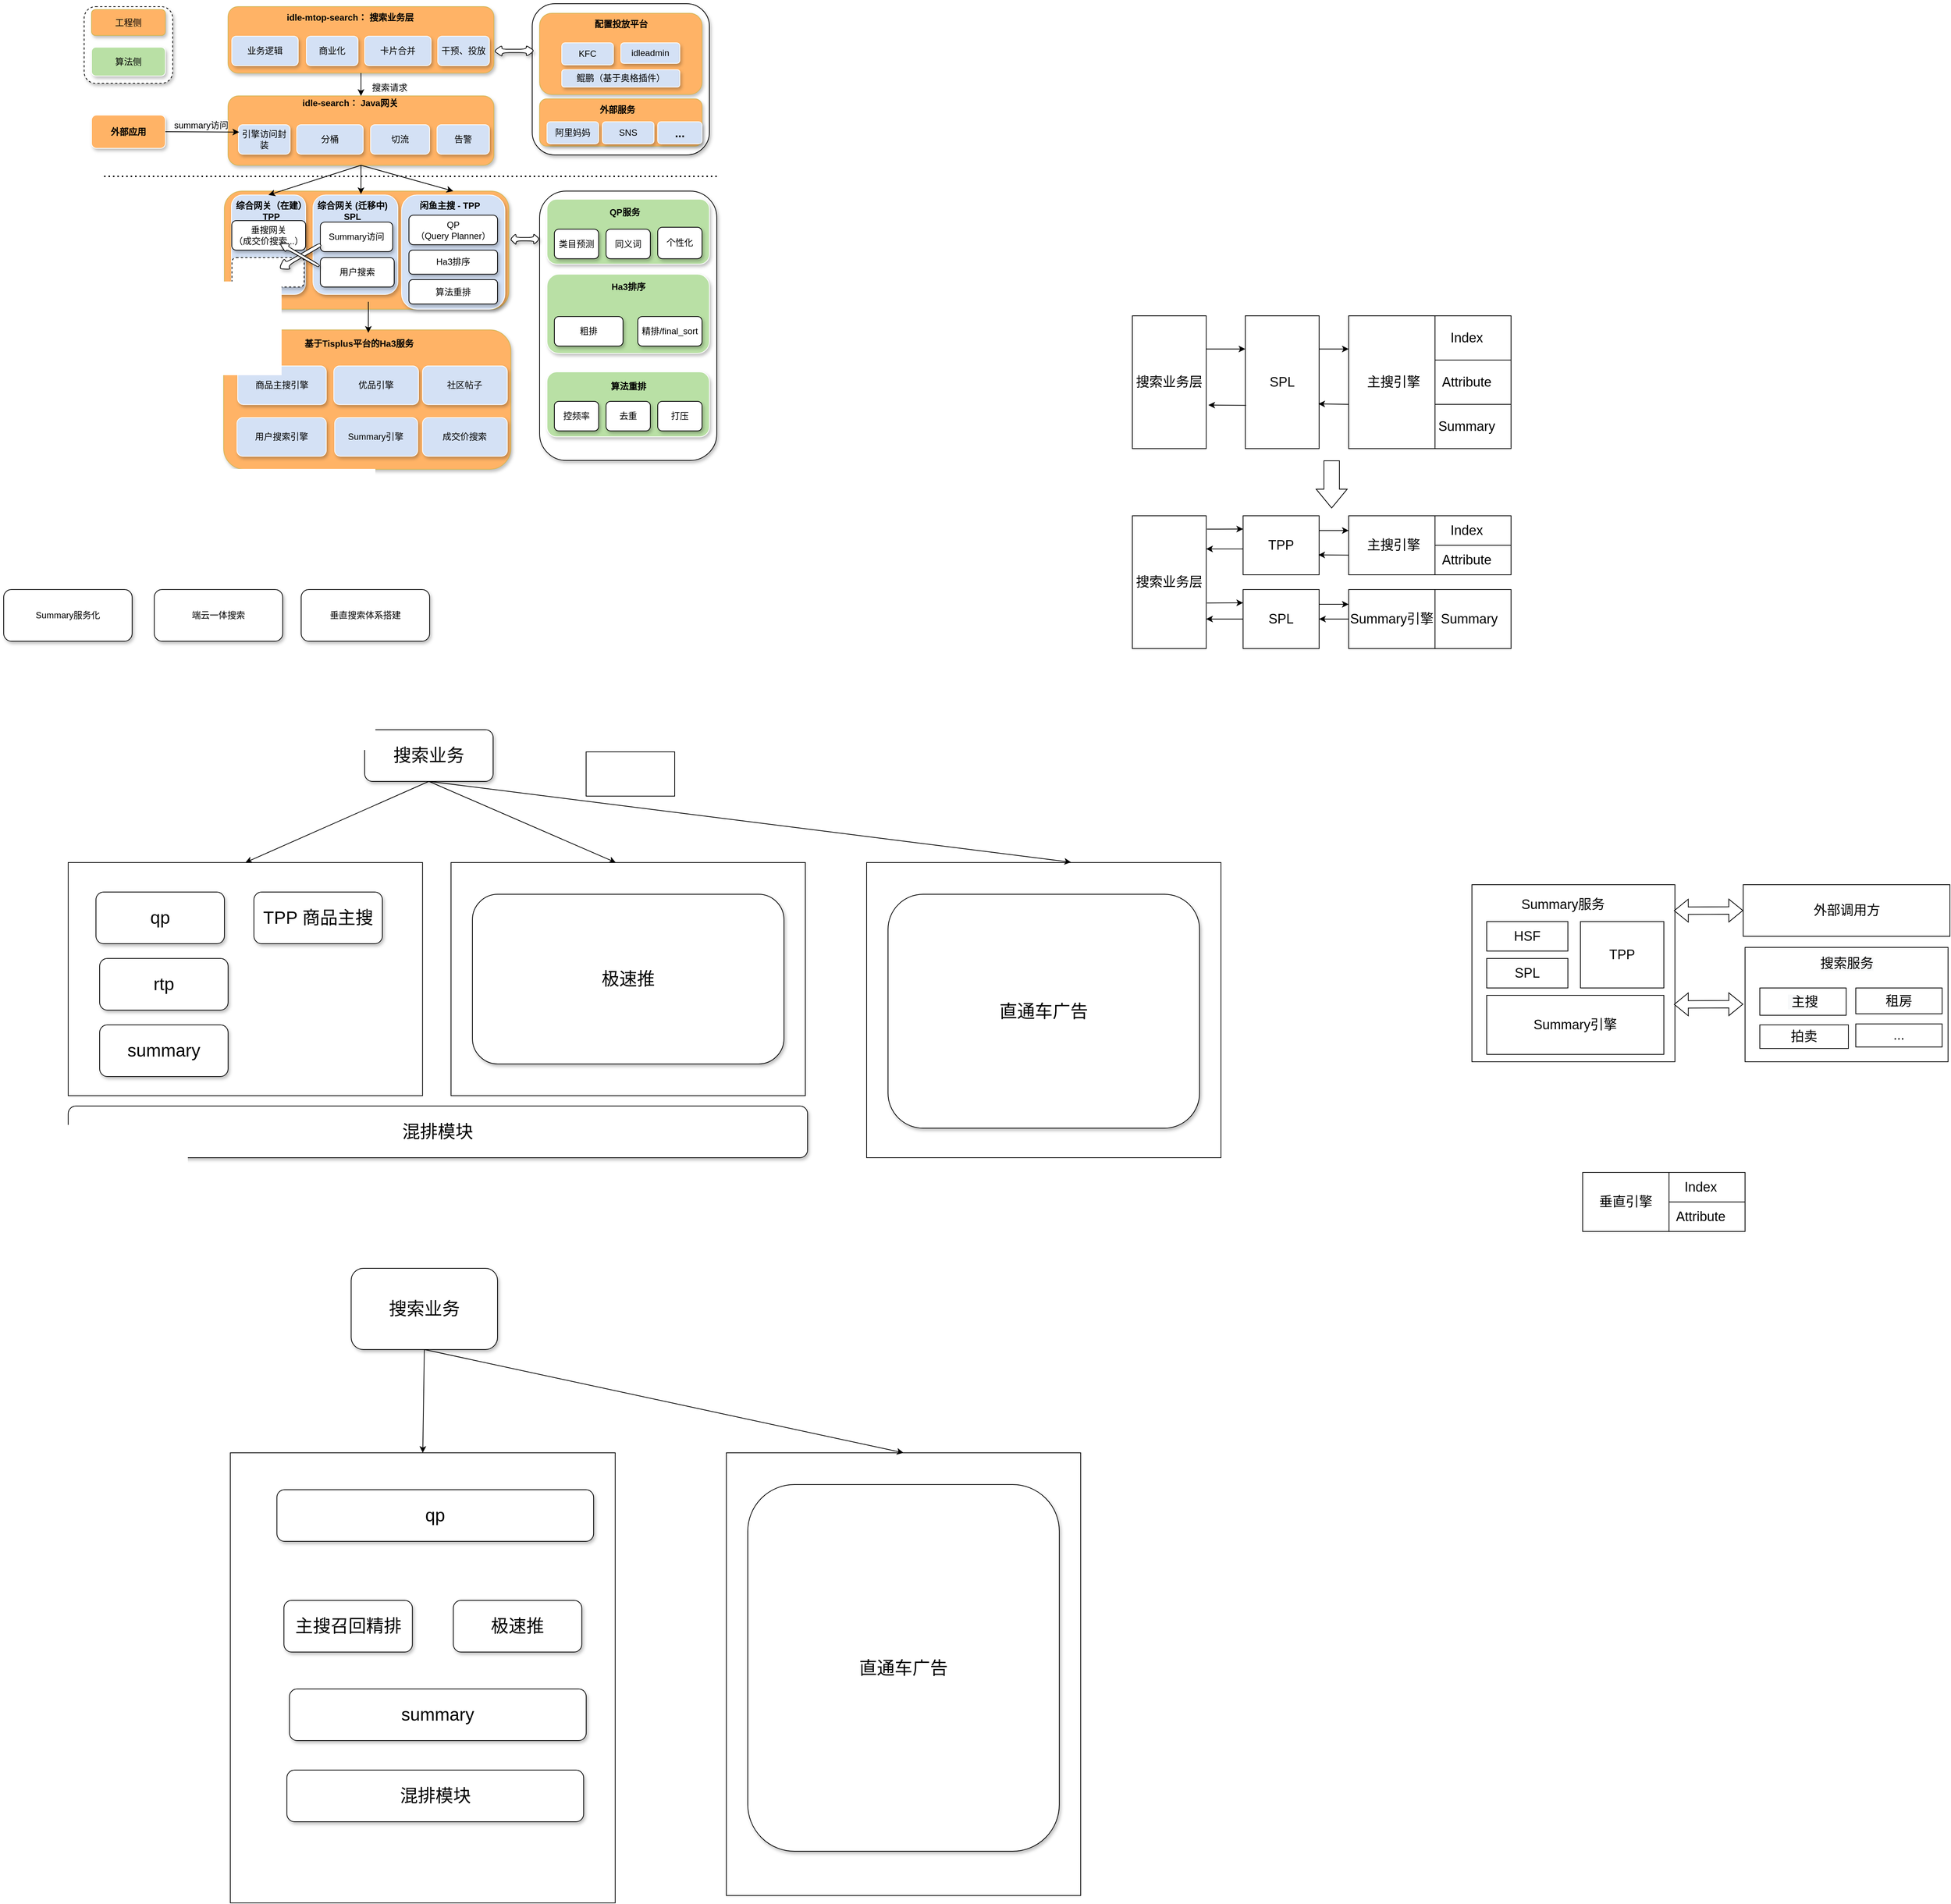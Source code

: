 <mxfile version="15.5.5" type="github">
  <diagram id="nrhkv89WRPYNyi5R9gv3" name="Page-1">
    <mxGraphModel dx="2573" dy="996" grid="1" gridSize="10" guides="1" tooltips="1" connect="1" arrows="1" fold="1" page="1" pageScale="1" pageWidth="827" pageHeight="1169" math="0" shadow="0">
      <root>
        <mxCell id="0" />
        <mxCell id="1" parent="0" />
        <mxCell id="Nq8M5jpp8uqmLhBTmS_X-75" value="" style="rounded=0;whiteSpace=wrap;html=1;fontSize=18;" vertex="1" parent="1">
          <mxGeometry x="2150" y="1845" width="275" height="155" as="geometry" />
        </mxCell>
        <mxCell id="Nq8M5jpp8uqmLhBTmS_X-68" value="" style="rounded=0;whiteSpace=wrap;html=1;fontSize=18;" vertex="1" parent="1">
          <mxGeometry x="1780" y="1760" width="275" height="240" as="geometry" />
        </mxCell>
        <mxCell id="2_ZotJ4DdZBRaaGF1hpQ-7" value="" style="rounded=0;whiteSpace=wrap;html=1;fontSize=24;" parent="1" vertex="1">
          <mxGeometry x="-121.58" y="1730" width="480" height="316" as="geometry" />
        </mxCell>
        <mxCell id="0Eh8W8xkV04Ss9iOJh_o-1" value="" style="endArrow=none;dashed=1;html=1;strokeColor=#000000;strokeWidth=2;dashPattern=1 2;" parent="1" edge="1">
          <mxGeometry width="50" height="50" relative="1" as="geometry">
            <mxPoint x="-73" y="800" as="sourcePoint" />
            <mxPoint x="757" y="800" as="targetPoint" />
          </mxGeometry>
        </mxCell>
        <mxCell id="0Eh8W8xkV04Ss9iOJh_o-2" value="" style="rounded=1;whiteSpace=wrap;html=1;shadow=1;" parent="1" vertex="1">
          <mxGeometry x="507" y="566" width="240" height="205" as="geometry" />
        </mxCell>
        <mxCell id="0Eh8W8xkV04Ss9iOJh_o-3" value="" style="rounded=1;whiteSpace=wrap;html=1;shadow=1;dashed=1;" parent="1" vertex="1">
          <mxGeometry x="-100" y="570" width="120" height="104" as="geometry" />
        </mxCell>
        <mxCell id="0Eh8W8xkV04Ss9iOJh_o-4" value="" style="rounded=1;whiteSpace=wrap;html=1;shadow=1;" parent="1" vertex="1">
          <mxGeometry x="517" y="820" width="240" height="365" as="geometry" />
        </mxCell>
        <mxCell id="0Eh8W8xkV04Ss9iOJh_o-5" value="" style="rounded=1;whiteSpace=wrap;html=1;fillColor=#FFB366;strokeColor=#d6b656;shadow=1;" parent="1" vertex="1">
          <mxGeometry x="90" y="820" width="385.25" height="160" as="geometry" />
        </mxCell>
        <mxCell id="0Eh8W8xkV04Ss9iOJh_o-6" value="" style="rounded=1;whiteSpace=wrap;html=1;fillColor=#FFB366;strokeColor=#d6b656;shadow=1;" parent="1" vertex="1">
          <mxGeometry x="95" y="570" width="360" height="90" as="geometry" />
        </mxCell>
        <mxCell id="0Eh8W8xkV04Ss9iOJh_o-7" value="&lt;b&gt;idle-mtop-search： 搜索业务层&lt;/b&gt;" style="text;html=1;resizable=0;autosize=1;align=center;verticalAlign=middle;points=[];fillColor=none;strokeColor=none;rounded=0;shadow=1;" parent="1" vertex="1">
          <mxGeometry x="165" y="575" width="190" height="20" as="geometry" />
        </mxCell>
        <mxCell id="0Eh8W8xkV04Ss9iOJh_o-8" value="" style="rounded=1;whiteSpace=wrap;html=1;fillColor=#FFB366;strokeColor=#d6b656;shadow=1;" parent="1" vertex="1">
          <mxGeometry x="95" y="691" width="360" height="94" as="geometry" />
        </mxCell>
        <mxCell id="0Eh8W8xkV04Ss9iOJh_o-9" value="&lt;b&gt;idle-search： Java网关&lt;/b&gt;" style="text;html=1;resizable=0;autosize=1;align=center;verticalAlign=middle;points=[];fillColor=none;strokeColor=none;rounded=0;shadow=1;" parent="1" vertex="1">
          <mxGeometry x="190" y="691" width="140" height="20" as="geometry" />
        </mxCell>
        <mxCell id="0Eh8W8xkV04Ss9iOJh_o-10" value="算法侧" style="rounded=1;whiteSpace=wrap;html=1;fillColor=#B9E0A5;strokeColor=#FFFFFF;shadow=1;" parent="1" vertex="1">
          <mxGeometry x="-90" y="625" width="100" height="39" as="geometry" />
        </mxCell>
        <mxCell id="0Eh8W8xkV04Ss9iOJh_o-11" value="工程侧" style="rounded=1;whiteSpace=wrap;html=1;fillColor=#FFB366;strokeColor=#d6b656;shadow=1;" parent="1" vertex="1">
          <mxGeometry x="-90" y="574" width="100" height="35" as="geometry" />
        </mxCell>
        <mxCell id="0Eh8W8xkV04Ss9iOJh_o-12" value="卡片合并" style="rounded=1;whiteSpace=wrap;html=1;fillColor=#D4E1F5;strokeColor=#FFFFFF;shadow=1;" parent="1" vertex="1">
          <mxGeometry x="280" y="610" width="90" height="40" as="geometry" />
        </mxCell>
        <mxCell id="0Eh8W8xkV04Ss9iOJh_o-13" value="业务逻辑" style="rounded=1;whiteSpace=wrap;html=1;fillColor=#D4E1F5;strokeColor=#FFFFFF;shadow=1;" parent="1" vertex="1">
          <mxGeometry x="100" y="610" width="90" height="40" as="geometry" />
        </mxCell>
        <mxCell id="0Eh8W8xkV04Ss9iOJh_o-14" value="干预、投放" style="rounded=1;whiteSpace=wrap;html=1;fillColor=#D4E1F5;strokeColor=#FFFFFF;shadow=1;" parent="1" vertex="1">
          <mxGeometry x="379" y="610" width="70" height="40" as="geometry" />
        </mxCell>
        <mxCell id="0Eh8W8xkV04Ss9iOJh_o-15" value="商业化" style="rounded=1;whiteSpace=wrap;html=1;fillColor=#D4E1F5;strokeColor=#FFFFFF;shadow=1;" parent="1" vertex="1">
          <mxGeometry x="201" y="610" width="70" height="40" as="geometry" />
        </mxCell>
        <mxCell id="0Eh8W8xkV04Ss9iOJh_o-16" value="" style="rounded=1;whiteSpace=wrap;html=1;fillColor=#FFB366;strokeColor=#d6b656;shadow=1;" parent="1" vertex="1">
          <mxGeometry x="517" y="579" width="220" height="110" as="geometry" />
        </mxCell>
        <mxCell id="0Eh8W8xkV04Ss9iOJh_o-17" value="鲲鹏（基于奥格插件）" style="rounded=1;whiteSpace=wrap;html=1;fillColor=#D4E1F5;strokeColor=#FFFFFF;shadow=1;" parent="1" vertex="1">
          <mxGeometry x="547" y="655.5" width="160" height="23.5" as="geometry" />
        </mxCell>
        <mxCell id="0Eh8W8xkV04Ss9iOJh_o-18" value="&lt;b&gt;配置投放平台&lt;/b&gt;" style="text;html=1;resizable=0;autosize=1;align=center;verticalAlign=middle;points=[];fillColor=none;strokeColor=none;rounded=0;shadow=1;" parent="1" vertex="1">
          <mxGeometry x="582" y="584" width="90" height="20" as="geometry" />
        </mxCell>
        <mxCell id="0Eh8W8xkV04Ss9iOJh_o-19" value="idleadmin" style="rounded=1;whiteSpace=wrap;html=1;fillColor=#D4E1F5;strokeColor=#FFFFFF;shadow=1;" parent="1" vertex="1">
          <mxGeometry x="627" y="619" width="80" height="28" as="geometry" />
        </mxCell>
        <mxCell id="0Eh8W8xkV04Ss9iOJh_o-20" value="引擎访问封装" style="rounded=1;whiteSpace=wrap;html=1;fillColor=#D4E1F5;strokeColor=#FFFFFF;shadow=1;" parent="1" vertex="1">
          <mxGeometry x="109" y="730" width="70" height="40" as="geometry" />
        </mxCell>
        <mxCell id="0Eh8W8xkV04Ss9iOJh_o-21" value="分桶" style="rounded=1;whiteSpace=wrap;html=1;fillColor=#D4E1F5;strokeColor=#FFFFFF;shadow=1;" parent="1" vertex="1">
          <mxGeometry x="188" y="730" width="90" height="40" as="geometry" />
        </mxCell>
        <mxCell id="0Eh8W8xkV04Ss9iOJh_o-22" value="切流" style="rounded=1;whiteSpace=wrap;html=1;fillColor=#D4E1F5;strokeColor=#FFFFFF;shadow=1;" parent="1" vertex="1">
          <mxGeometry x="288" y="730" width="80" height="40" as="geometry" />
        </mxCell>
        <mxCell id="0Eh8W8xkV04Ss9iOJh_o-23" value="告警" style="rounded=1;whiteSpace=wrap;html=1;fillColor=#D4E1F5;strokeColor=#FFFFFF;shadow=1;" parent="1" vertex="1">
          <mxGeometry x="378" y="730" width="71" height="40" as="geometry" />
        </mxCell>
        <mxCell id="0Eh8W8xkV04Ss9iOJh_o-24" value="&lt;b&gt;外部应用&lt;/b&gt;" style="rounded=1;whiteSpace=wrap;html=1;fillColor=#FFB366;strokeColor=#FFFFFF;shadow=1;" parent="1" vertex="1">
          <mxGeometry x="-90" y="717" width="100" height="45" as="geometry" />
        </mxCell>
        <mxCell id="0Eh8W8xkV04Ss9iOJh_o-25" value="" style="endArrow=classic;html=1;exitX=1;exitY=0.5;exitDx=0;exitDy=0;" parent="1" source="0Eh8W8xkV04Ss9iOJh_o-24" edge="1">
          <mxGeometry width="50" height="50" relative="1" as="geometry">
            <mxPoint x="380" y="581" as="sourcePoint" />
            <mxPoint x="110" y="740" as="targetPoint" />
          </mxGeometry>
        </mxCell>
        <mxCell id="0Eh8W8xkV04Ss9iOJh_o-26" value="&lt;span style=&quot;color: rgb(0 , 0 , 0) ; font-family: &amp;#34;helvetica&amp;#34; ; font-size: 12px ; font-style: normal ; font-weight: 400 ; letter-spacing: normal ; text-align: center ; text-indent: 0px ; text-transform: none ; word-spacing: 0px ; background-color: rgb(248 , 249 , 250) ; display: inline ; float: none&quot;&gt;summary访问&lt;/span&gt;" style="text;whiteSpace=wrap;html=1;" parent="1" vertex="1">
          <mxGeometry x="20" y="717" width="90" height="30" as="geometry" />
        </mxCell>
        <mxCell id="0Eh8W8xkV04Ss9iOJh_o-27" value="" style="endArrow=classic;html=1;exitX=0.5;exitY=1;exitDx=0;exitDy=0;entryX=0.5;entryY=0;entryDx=0;entryDy=0;" parent="1" source="0Eh8W8xkV04Ss9iOJh_o-6" target="0Eh8W8xkV04Ss9iOJh_o-8" edge="1">
          <mxGeometry width="50" height="50" relative="1" as="geometry">
            <mxPoint x="380" y="700" as="sourcePoint" />
            <mxPoint x="430" y="650" as="targetPoint" />
          </mxGeometry>
        </mxCell>
        <mxCell id="0Eh8W8xkV04Ss9iOJh_o-28" value="&lt;span style=&quot;color: rgb(0 , 0 , 0) ; font-family: &amp;#34;helvetica&amp;#34; ; font-size: 12px ; font-style: normal ; font-weight: 400 ; letter-spacing: normal ; text-align: center ; text-indent: 0px ; text-transform: none ; word-spacing: 0px ; background-color: rgb(248 , 249 , 250) ; display: inline ; float: none&quot;&gt;搜索请求&lt;/span&gt;" style="text;whiteSpace=wrap;html=1;" parent="1" vertex="1">
          <mxGeometry x="288" y="666" width="90" height="30" as="geometry" />
        </mxCell>
        <mxCell id="0Eh8W8xkV04Ss9iOJh_o-29" value="" style="rounded=1;whiteSpace=wrap;html=1;fillColor=#D4E1F5;strokeColor=#FFFFFF;shadow=1;" parent="1" vertex="1">
          <mxGeometry x="330" y="825.25" width="140" height="154.75" as="geometry" />
        </mxCell>
        <mxCell id="0Eh8W8xkV04Ss9iOJh_o-30" value="&lt;b&gt;闲鱼主搜 - TPP&lt;/b&gt;" style="text;html=1;resizable=0;autosize=1;align=center;verticalAlign=middle;points=[];fillColor=none;strokeColor=none;rounded=0;shadow=1;" parent="1" vertex="1">
          <mxGeometry x="345" y="830" width="100" height="20" as="geometry" />
        </mxCell>
        <mxCell id="0Eh8W8xkV04Ss9iOJh_o-31" value="" style="rounded=1;whiteSpace=wrap;html=1;fillColor=#D4E1F5;strokeColor=#FFFFFF;shadow=1;" parent="1" vertex="1">
          <mxGeometry x="210" y="825.25" width="115" height="134.75" as="geometry" />
        </mxCell>
        <mxCell id="0Eh8W8xkV04Ss9iOJh_o-32" value="&lt;b&gt;综合网关 (迁移中)&lt;br&gt;SPL&lt;br&gt;&lt;/b&gt;" style="text;html=1;resizable=0;autosize=1;align=center;verticalAlign=middle;points=[];fillColor=none;strokeColor=none;rounded=0;shadow=1;" parent="1" vertex="1">
          <mxGeometry x="208" y="832" width="110" height="30" as="geometry" />
        </mxCell>
        <mxCell id="0Eh8W8xkV04Ss9iOJh_o-33" value="" style="rounded=1;whiteSpace=wrap;html=1;fillColor=#D4E1F5;shadow=1;strokeColor=#FFFFFF;" parent="1" vertex="1">
          <mxGeometry x="99.5" y="825.25" width="100.5" height="134.75" as="geometry" />
        </mxCell>
        <mxCell id="0Eh8W8xkV04Ss9iOJh_o-34" value="QP&lt;br&gt;（Query Planner）" style="rounded=1;whiteSpace=wrap;html=1;fillColor=#FFFFFF;strokeColor=#000000;shadow=1;" parent="1" vertex="1">
          <mxGeometry x="340" y="852.63" width="120" height="40" as="geometry" />
        </mxCell>
        <mxCell id="0Eh8W8xkV04Ss9iOJh_o-35" value="算法重排" style="rounded=1;whiteSpace=wrap;html=1;fillColor=#FFFFFF;strokeColor=#000000;shadow=1;" parent="1" vertex="1">
          <mxGeometry x="340" y="940" width="120" height="33" as="geometry" />
        </mxCell>
        <mxCell id="0Eh8W8xkV04Ss9iOJh_o-36" value="&lt;b&gt;综合网关（在建）&lt;br&gt;TPP&lt;/b&gt;" style="text;html=1;resizable=0;autosize=1;align=center;verticalAlign=middle;points=[];fillColor=none;strokeColor=none;rounded=0;shadow=1;" parent="1" vertex="1">
          <mxGeometry x="98" y="832" width="110" height="30" as="geometry" />
        </mxCell>
        <mxCell id="0Eh8W8xkV04Ss9iOJh_o-37" value="垂搜网关&lt;br&gt;（成交价搜索...）" style="rounded=1;whiteSpace=wrap;html=1;fillColor=#FFFFFF;strokeColor=#000000;shadow=1;" parent="1" vertex="1">
          <mxGeometry x="100" y="860" width="100" height="40" as="geometry" />
        </mxCell>
        <mxCell id="0Eh8W8xkV04Ss9iOJh_o-38" value="" style="rounded=1;whiteSpace=wrap;html=1;fillColor=#FFFFFF;strokeColor=#000000;shadow=1;dashed=1;" parent="1" vertex="1">
          <mxGeometry x="100.25" y="910" width="97.75" height="40" as="geometry" />
        </mxCell>
        <mxCell id="0Eh8W8xkV04Ss9iOJh_o-39" value="Summary访问" style="rounded=1;whiteSpace=wrap;html=1;fillColor=#FFFFFF;strokeColor=#000000;shadow=1;" parent="1" vertex="1">
          <mxGeometry x="220" y="862" width="98" height="40" as="geometry" />
        </mxCell>
        <mxCell id="0Eh8W8xkV04Ss9iOJh_o-40" value="用户搜索" style="rounded=1;whiteSpace=wrap;html=1;fillColor=#FFFFFF;strokeColor=#000000;shadow=1;" parent="1" vertex="1">
          <mxGeometry x="220" y="910" width="100" height="40" as="geometry" />
        </mxCell>
        <mxCell id="0Eh8W8xkV04Ss9iOJh_o-41" value="" style="endArrow=classic;html=1;exitX=0.5;exitY=1;exitDx=0;exitDy=0;entryX=0.5;entryY=0;entryDx=0;entryDy=0;" parent="1" source="0Eh8W8xkV04Ss9iOJh_o-8" target="0Eh8W8xkV04Ss9iOJh_o-33" edge="1">
          <mxGeometry width="50" height="50" relative="1" as="geometry">
            <mxPoint x="285" y="794" as="sourcePoint" />
            <mxPoint x="295" y="710" as="targetPoint" />
          </mxGeometry>
        </mxCell>
        <mxCell id="0Eh8W8xkV04Ss9iOJh_o-42" value="" style="endArrow=classic;html=1;exitX=0.5;exitY=1;exitDx=0;exitDy=0;" parent="1" source="0Eh8W8xkV04Ss9iOJh_o-8" edge="1">
          <mxGeometry width="50" height="50" relative="1" as="geometry">
            <mxPoint x="280" y="790" as="sourcePoint" />
            <mxPoint x="275" y="824" as="targetPoint" />
          </mxGeometry>
        </mxCell>
        <mxCell id="0Eh8W8xkV04Ss9iOJh_o-43" value="" style="endArrow=classic;html=1;exitX=0.5;exitY=1;exitDx=0;exitDy=0;" parent="1" source="0Eh8W8xkV04Ss9iOJh_o-8" edge="1">
          <mxGeometry width="50" height="50" relative="1" as="geometry">
            <mxPoint x="280" y="794" as="sourcePoint" />
            <mxPoint x="400" y="820" as="targetPoint" />
          </mxGeometry>
        </mxCell>
        <mxCell id="0Eh8W8xkV04Ss9iOJh_o-44" value="" style="shape=singleArrow;direction=west;whiteSpace=wrap;html=1;rounded=1;shadow=1;strokeColor=#000000;fillColor=#FFFFFF;gradientColor=none;rotation=-30;arrowWidth=0.298;arrowSize=0.2;" parent="1" vertex="1">
          <mxGeometry x="159.54" y="900.3" width="65" height="17.13" as="geometry" />
        </mxCell>
        <mxCell id="0Eh8W8xkV04Ss9iOJh_o-45" value="" style="shape=singleArrow;direction=west;whiteSpace=wrap;html=1;rounded=1;shadow=1;strokeColor=#000000;fillColor=#FFFFFF;gradientColor=none;rotation=30;arrowWidth=0.298;arrowSize=0.2;" parent="1" vertex="1">
          <mxGeometry x="160.77" y="899.91" width="61.46" height="12.63" as="geometry" />
        </mxCell>
        <mxCell id="0Eh8W8xkV04Ss9iOJh_o-46" value="" style="rounded=1;whiteSpace=wrap;html=1;fillColor=#FFB366;strokeColor=#d6b656;shadow=1;" parent="1" vertex="1">
          <mxGeometry x="89" y="1008.18" width="389" height="188.82" as="geometry" />
        </mxCell>
        <mxCell id="0Eh8W8xkV04Ss9iOJh_o-47" value="商品主搜引擎" style="rounded=1;whiteSpace=wrap;html=1;fillColor=#D4E1F5;shadow=1;strokeColor=#FFFFFF;" parent="1" vertex="1">
          <mxGeometry x="108" y="1057" width="120" height="52.37" as="geometry" />
        </mxCell>
        <mxCell id="0Eh8W8xkV04Ss9iOJh_o-48" value="" style="shape=doubleArrow;whiteSpace=wrap;html=1;rounded=1;shadow=1;strokeColor=#000000;fillColor=#FFFFFF;gradientColor=none;" parent="1" vertex="1">
          <mxGeometry x="455" y="622.5" width="55" height="15" as="geometry" />
        </mxCell>
        <mxCell id="0Eh8W8xkV04Ss9iOJh_o-49" value="用户搜索引擎" style="rounded=1;whiteSpace=wrap;html=1;fillColor=#D4E1F5;shadow=1;strokeColor=#FFFFFF;" parent="1" vertex="1">
          <mxGeometry x="107" y="1127" width="121" height="52.37" as="geometry" />
        </mxCell>
        <mxCell id="0Eh8W8xkV04Ss9iOJh_o-50" value="优品引擎" style="rounded=1;whiteSpace=wrap;html=1;fillColor=#D4E1F5;shadow=1;strokeColor=#FFFFFF;" parent="1" vertex="1">
          <mxGeometry x="238.17" y="1057" width="114.83" height="52.37" as="geometry" />
        </mxCell>
        <mxCell id="0Eh8W8xkV04Ss9iOJh_o-51" value="Summary引擎" style="rounded=1;whiteSpace=wrap;html=1;fillColor=#D4E1F5;shadow=1;strokeColor=#FFFFFF;" parent="1" vertex="1">
          <mxGeometry x="239.38" y="1127" width="112.41" height="52.37" as="geometry" />
        </mxCell>
        <mxCell id="0Eh8W8xkV04Ss9iOJh_o-52" value="社区帖子" style="rounded=1;whiteSpace=wrap;html=1;fillColor=#D4E1F5;shadow=1;strokeColor=#FFFFFF;" parent="1" vertex="1">
          <mxGeometry x="358.42" y="1057" width="114.83" height="52.37" as="geometry" />
        </mxCell>
        <mxCell id="0Eh8W8xkV04Ss9iOJh_o-53" value="成交价搜索" style="rounded=1;whiteSpace=wrap;html=1;fillColor=#D4E1F5;shadow=1;strokeColor=#FFFFFF;" parent="1" vertex="1">
          <mxGeometry x="358.42" y="1127" width="114.83" height="52.37" as="geometry" />
        </mxCell>
        <mxCell id="0Eh8W8xkV04Ss9iOJh_o-54" value="&lt;b&gt;基于Tisplus平台的Ha3服务&lt;/b&gt;" style="text;html=1;resizable=0;autosize=1;align=center;verticalAlign=middle;points=[];fillColor=none;strokeColor=none;rounded=0;shadow=1;" parent="1" vertex="1">
          <mxGeometry x="191.79" y="1017" width="160" height="20" as="geometry" />
        </mxCell>
        <mxCell id="0Eh8W8xkV04Ss9iOJh_o-55" value="" style="endArrow=classic;html=1;" parent="1" edge="1">
          <mxGeometry width="50" height="50" relative="1" as="geometry">
            <mxPoint x="285" y="970" as="sourcePoint" />
            <mxPoint x="285" y="1012" as="targetPoint" />
          </mxGeometry>
        </mxCell>
        <mxCell id="0Eh8W8xkV04Ss9iOJh_o-56" value="" style="rounded=1;whiteSpace=wrap;html=1;fillColor=#B9E0A5;strokeColor=#FFFFFF;shadow=1;" parent="1" vertex="1">
          <mxGeometry x="527" y="831" width="220" height="88" as="geometry" />
        </mxCell>
        <mxCell id="0Eh8W8xkV04Ss9iOJh_o-57" value="&lt;b&gt;QP服务&lt;/b&gt;" style="text;html=1;resizable=0;autosize=1;align=center;verticalAlign=middle;points=[];fillColor=none;strokeColor=none;rounded=0;shadow=1;" parent="1" vertex="1">
          <mxGeometry x="602" y="839" width="60" height="20" as="geometry" />
        </mxCell>
        <mxCell id="0Eh8W8xkV04Ss9iOJh_o-58" value="类目预测" style="rounded=1;whiteSpace=wrap;html=1;fillColor=#FFFFFF;strokeColor=#000000;shadow=1;" parent="1" vertex="1">
          <mxGeometry x="537" y="871.63" width="60" height="40" as="geometry" />
        </mxCell>
        <mxCell id="0Eh8W8xkV04Ss9iOJh_o-59" value="同义词" style="rounded=1;whiteSpace=wrap;html=1;fillColor=#FFFFFF;strokeColor=#000000;shadow=1;" parent="1" vertex="1">
          <mxGeometry x="607" y="871.63" width="60" height="40" as="geometry" />
        </mxCell>
        <mxCell id="0Eh8W8xkV04Ss9iOJh_o-60" value="个性化" style="rounded=1;whiteSpace=wrap;html=1;fillColor=#FFFFFF;strokeColor=#000000;shadow=1;" parent="1" vertex="1">
          <mxGeometry x="677" y="869" width="60" height="42.63" as="geometry" />
        </mxCell>
        <mxCell id="0Eh8W8xkV04Ss9iOJh_o-61" value="" style="rounded=1;whiteSpace=wrap;html=1;fillColor=#B9E0A5;strokeColor=#FFFFFF;shadow=1;" parent="1" vertex="1">
          <mxGeometry x="527" y="1065" width="220" height="88" as="geometry" />
        </mxCell>
        <mxCell id="0Eh8W8xkV04Ss9iOJh_o-62" value="&lt;b&gt;算法重排&lt;/b&gt;" style="text;html=1;resizable=0;autosize=1;align=center;verticalAlign=middle;points=[];fillColor=none;strokeColor=none;rounded=0;shadow=1;" parent="1" vertex="1">
          <mxGeometry x="607" y="1075" width="60" height="20" as="geometry" />
        </mxCell>
        <mxCell id="0Eh8W8xkV04Ss9iOJh_o-63" value="控频率" style="rounded=1;whiteSpace=wrap;html=1;fillColor=#FFFFFF;strokeColor=#000000;shadow=1;" parent="1" vertex="1">
          <mxGeometry x="537" y="1105" width="60" height="40" as="geometry" />
        </mxCell>
        <mxCell id="0Eh8W8xkV04Ss9iOJh_o-64" value="去重" style="rounded=1;whiteSpace=wrap;html=1;fillColor=#FFFFFF;strokeColor=#000000;shadow=1;" parent="1" vertex="1">
          <mxGeometry x="607" y="1105" width="60" height="40" as="geometry" />
        </mxCell>
        <mxCell id="0Eh8W8xkV04Ss9iOJh_o-65" value="打压" style="rounded=1;whiteSpace=wrap;html=1;fillColor=#FFFFFF;strokeColor=#000000;shadow=1;" parent="1" vertex="1">
          <mxGeometry x="677" y="1105" width="60" height="40" as="geometry" />
        </mxCell>
        <mxCell id="0Eh8W8xkV04Ss9iOJh_o-66" value="" style="shape=doubleArrow;whiteSpace=wrap;html=1;rounded=1;shadow=1;strokeColor=#000000;fillColor=#FFFFFF;gradientColor=none;" parent="1" vertex="1">
          <mxGeometry x="477" y="877.63" width="40" height="15" as="geometry" />
        </mxCell>
        <mxCell id="0Eh8W8xkV04Ss9iOJh_o-67" value="KFC" style="rounded=1;whiteSpace=wrap;html=1;fillColor=#D4E1F5;strokeColor=#FFFFFF;shadow=1;" parent="1" vertex="1">
          <mxGeometry x="547" y="619" width="70" height="30" as="geometry" />
        </mxCell>
        <mxCell id="0Eh8W8xkV04Ss9iOJh_o-68" value="" style="rounded=1;whiteSpace=wrap;html=1;fillColor=#FFB366;strokeColor=#d6b656;shadow=1;" parent="1" vertex="1">
          <mxGeometry x="517" y="695" width="220" height="64" as="geometry" />
        </mxCell>
        <mxCell id="0Eh8W8xkV04Ss9iOJh_o-69" value="&lt;b&gt;外部服务&lt;/b&gt;" style="text;html=1;resizable=0;autosize=1;align=center;verticalAlign=middle;points=[];fillColor=none;strokeColor=none;rounded=0;shadow=1;" parent="1" vertex="1">
          <mxGeometry x="592" y="700" width="60" height="20" as="geometry" />
        </mxCell>
        <mxCell id="0Eh8W8xkV04Ss9iOJh_o-70" value="阿里妈妈" style="rounded=1;whiteSpace=wrap;html=1;fillColor=#D4E1F5;strokeColor=#FFFFFF;shadow=1;" parent="1" vertex="1">
          <mxGeometry x="527" y="726" width="70" height="30" as="geometry" />
        </mxCell>
        <mxCell id="0Eh8W8xkV04Ss9iOJh_o-71" value="SNS" style="rounded=1;whiteSpace=wrap;html=1;fillColor=#D4E1F5;strokeColor=#FFFFFF;shadow=1;" parent="1" vertex="1">
          <mxGeometry x="602" y="726" width="70" height="30" as="geometry" />
        </mxCell>
        <mxCell id="0Eh8W8xkV04Ss9iOJh_o-72" value="&lt;font style=&quot;font-size: 16px&quot;&gt;&lt;b&gt;...&lt;/b&gt;&lt;/font&gt;" style="rounded=1;whiteSpace=wrap;html=1;fillColor=#D4E1F5;strokeColor=#FFFFFF;shadow=1;" parent="1" vertex="1">
          <mxGeometry x="677" y="726" width="60" height="30" as="geometry" />
        </mxCell>
        <mxCell id="0Eh8W8xkV04Ss9iOJh_o-73" value="Ha3排序" style="rounded=1;whiteSpace=wrap;html=1;fillColor=#FFFFFF;strokeColor=#000000;shadow=1;" parent="1" vertex="1">
          <mxGeometry x="340" y="900" width="120" height="32.63" as="geometry" />
        </mxCell>
        <mxCell id="0Eh8W8xkV04Ss9iOJh_o-74" value="" style="rounded=1;whiteSpace=wrap;html=1;fillColor=#B9E0A5;strokeColor=#FFFFFF;shadow=1;" parent="1" vertex="1">
          <mxGeometry x="527" y="932.63" width="220" height="107.37" as="geometry" />
        </mxCell>
        <mxCell id="0Eh8W8xkV04Ss9iOJh_o-75" value="&lt;b&gt;Ha3排序&lt;/b&gt;" style="text;html=1;resizable=0;autosize=1;align=center;verticalAlign=middle;points=[];fillColor=none;strokeColor=none;rounded=0;shadow=1;" parent="1" vertex="1">
          <mxGeometry x="607" y="940" width="60" height="20" as="geometry" />
        </mxCell>
        <mxCell id="0Eh8W8xkV04Ss9iOJh_o-76" value="粗排" style="rounded=1;whiteSpace=wrap;html=1;fillColor=#FFFFFF;strokeColor=#000000;shadow=1;" parent="1" vertex="1">
          <mxGeometry x="537" y="990" width="93" height="40" as="geometry" />
        </mxCell>
        <mxCell id="0Eh8W8xkV04Ss9iOJh_o-77" value="精排/final_sort" style="rounded=1;whiteSpace=wrap;html=1;fillColor=#FFFFFF;strokeColor=#000000;shadow=1;" parent="1" vertex="1">
          <mxGeometry x="650" y="990" width="87" height="40" as="geometry" />
        </mxCell>
        <mxCell id="0Eh8W8xkV04Ss9iOJh_o-78" value="Summary服务化" style="rounded=1;whiteSpace=wrap;html=1;shadow=1;" parent="1" vertex="1">
          <mxGeometry x="-209" y="1360" width="174" height="70" as="geometry" />
        </mxCell>
        <mxCell id="0Eh8W8xkV04Ss9iOJh_o-79" value="端云一体搜索" style="rounded=1;whiteSpace=wrap;html=1;shadow=1;" parent="1" vertex="1">
          <mxGeometry x="-5" y="1360" width="174" height="70" as="geometry" />
        </mxCell>
        <mxCell id="0Eh8W8xkV04Ss9iOJh_o-80" value="垂直搜索体系搭建" style="rounded=1;whiteSpace=wrap;html=1;shadow=1;" parent="1" vertex="1">
          <mxGeometry x="194" y="1360" width="174" height="70" as="geometry" />
        </mxCell>
        <mxCell id="2_ZotJ4DdZBRaaGF1hpQ-1" value="搜索业务" style="rounded=1;whiteSpace=wrap;html=1;shadow=1;fontSize=24;" parent="1" vertex="1">
          <mxGeometry x="280" y="1550" width="174" height="70" as="geometry" />
        </mxCell>
        <mxCell id="2_ZotJ4DdZBRaaGF1hpQ-2" value="TPP 商品主搜" style="rounded=1;whiteSpace=wrap;html=1;shadow=1;fontSize=24;" parent="1" vertex="1">
          <mxGeometry x="130" y="1770" width="174" height="70" as="geometry" />
        </mxCell>
        <mxCell id="2_ZotJ4DdZBRaaGF1hpQ-3" value="qp" style="rounded=1;whiteSpace=wrap;html=1;shadow=1;fontSize=24;" parent="1" vertex="1">
          <mxGeometry x="-84" y="1770" width="174" height="70" as="geometry" />
        </mxCell>
        <mxCell id="2_ZotJ4DdZBRaaGF1hpQ-4" value="rtp" style="rounded=1;whiteSpace=wrap;html=1;shadow=1;fontSize=24;" parent="1" vertex="1">
          <mxGeometry x="-79" y="1860" width="174" height="70" as="geometry" />
        </mxCell>
        <mxCell id="2_ZotJ4DdZBRaaGF1hpQ-5" value="summary" style="rounded=1;whiteSpace=wrap;html=1;shadow=1;fontSize=24;" parent="1" vertex="1">
          <mxGeometry x="-79" y="1950" width="174" height="70" as="geometry" />
        </mxCell>
        <mxCell id="2_ZotJ4DdZBRaaGF1hpQ-8" value="" style="endArrow=classic;html=1;rounded=0;fontSize=24;exitX=0.5;exitY=1;exitDx=0;exitDy=0;entryX=0.5;entryY=0;entryDx=0;entryDy=0;" parent="1" source="2_ZotJ4DdZBRaaGF1hpQ-1" target="2_ZotJ4DdZBRaaGF1hpQ-7" edge="1">
          <mxGeometry width="50" height="50" relative="1" as="geometry">
            <mxPoint x="420" y="1990" as="sourcePoint" />
            <mxPoint x="470" y="1940" as="targetPoint" />
          </mxGeometry>
        </mxCell>
        <mxCell id="2_ZotJ4DdZBRaaGF1hpQ-9" value="" style="rounded=0;whiteSpace=wrap;html=1;fontSize=24;" parent="1" vertex="1">
          <mxGeometry x="397" y="1730" width="480" height="316" as="geometry" />
        </mxCell>
        <mxCell id="2_ZotJ4DdZBRaaGF1hpQ-10" value="极速推" style="rounded=1;whiteSpace=wrap;html=1;shadow=1;fontSize=24;" parent="1" vertex="1">
          <mxGeometry x="426" y="1773" width="422" height="230" as="geometry" />
        </mxCell>
        <mxCell id="2_ZotJ4DdZBRaaGF1hpQ-14" value="" style="endArrow=classic;html=1;rounded=0;fontSize=24;exitX=0.5;exitY=1;exitDx=0;exitDy=0;entryX=0.465;entryY=0;entryDx=0;entryDy=0;entryPerimeter=0;" parent="1" source="2_ZotJ4DdZBRaaGF1hpQ-1" target="2_ZotJ4DdZBRaaGF1hpQ-9" edge="1">
          <mxGeometry width="50" height="50" relative="1" as="geometry">
            <mxPoint x="405" y="1620" as="sourcePoint" />
            <mxPoint x="128.42" y="1740" as="targetPoint" />
          </mxGeometry>
        </mxCell>
        <mxCell id="2_ZotJ4DdZBRaaGF1hpQ-16" value="" style="rounded=0;whiteSpace=wrap;html=1;fontSize=24;" parent="1" vertex="1">
          <mxGeometry x="98" y="2530" width="521.42" height="610" as="geometry" />
        </mxCell>
        <mxCell id="2_ZotJ4DdZBRaaGF1hpQ-17" value="搜索业务" style="rounded=1;whiteSpace=wrap;html=1;shadow=1;fontSize=24;" parent="1" vertex="1">
          <mxGeometry x="261.71" y="2280" width="198.29" height="110" as="geometry" />
        </mxCell>
        <mxCell id="2_ZotJ4DdZBRaaGF1hpQ-19" value="qp" style="rounded=1;whiteSpace=wrap;html=1;shadow=1;fontSize=24;" parent="1" vertex="1">
          <mxGeometry x="161.13" y="2580" width="429" height="70" as="geometry" />
        </mxCell>
        <mxCell id="2_ZotJ4DdZBRaaGF1hpQ-20" value="主搜召回精排" style="rounded=1;whiteSpace=wrap;html=1;shadow=1;fontSize=24;" parent="1" vertex="1">
          <mxGeometry x="170.63" y="2730" width="174" height="70" as="geometry" />
        </mxCell>
        <mxCell id="2_ZotJ4DdZBRaaGF1hpQ-21" value="summary" style="rounded=1;whiteSpace=wrap;html=1;shadow=1;fontSize=24;" parent="1" vertex="1">
          <mxGeometry x="178.13" y="2850" width="402" height="70" as="geometry" />
        </mxCell>
        <mxCell id="2_ZotJ4DdZBRaaGF1hpQ-22" value="" style="endArrow=classic;html=1;rounded=0;fontSize=24;exitX=0.5;exitY=1;exitDx=0;exitDy=0;entryX=0.5;entryY=0;entryDx=0;entryDy=0;" parent="1" source="2_ZotJ4DdZBRaaGF1hpQ-17" target="2_ZotJ4DdZBRaaGF1hpQ-16" edge="1">
          <mxGeometry width="50" height="50" relative="1" as="geometry">
            <mxPoint x="411.71" y="2780" as="sourcePoint" />
            <mxPoint x="461.71" y="2730" as="targetPoint" />
          </mxGeometry>
        </mxCell>
        <mxCell id="2_ZotJ4DdZBRaaGF1hpQ-28" value="极速推" style="rounded=1;whiteSpace=wrap;html=1;shadow=1;fontSize=24;" parent="1" vertex="1">
          <mxGeometry x="400.13" y="2730" width="174" height="70" as="geometry" />
        </mxCell>
        <mxCell id="2_ZotJ4DdZBRaaGF1hpQ-29" value="混排模块" style="rounded=1;whiteSpace=wrap;html=1;shadow=1;fontSize=24;" parent="1" vertex="1">
          <mxGeometry x="174.63" y="2960" width="402" height="70" as="geometry" />
        </mxCell>
        <mxCell id="2_ZotJ4DdZBRaaGF1hpQ-30" value="混排模块" style="rounded=1;whiteSpace=wrap;html=1;shadow=1;fontSize=24;" parent="1" vertex="1">
          <mxGeometry x="-121.58" y="2060" width="1001.58" height="70" as="geometry" />
        </mxCell>
        <mxCell id="2_ZotJ4DdZBRaaGF1hpQ-31" value="" style="rounded=0;whiteSpace=wrap;html=1;fontSize=24;" parent="1" vertex="1">
          <mxGeometry x="960" y="1730" width="480" height="400" as="geometry" />
        </mxCell>
        <mxCell id="2_ZotJ4DdZBRaaGF1hpQ-32" value="直通车广告" style="rounded=1;whiteSpace=wrap;html=1;shadow=1;fontSize=24;" parent="1" vertex="1">
          <mxGeometry x="989" y="1773" width="422" height="317" as="geometry" />
        </mxCell>
        <mxCell id="2_ZotJ4DdZBRaaGF1hpQ-33" value="" style="endArrow=classic;html=1;rounded=0;fontSize=24;exitX=0.5;exitY=1;exitDx=0;exitDy=0;entryX=0.577;entryY=-0.001;entryDx=0;entryDy=0;entryPerimeter=0;" parent="1" source="2_ZotJ4DdZBRaaGF1hpQ-1" target="2_ZotJ4DdZBRaaGF1hpQ-31" edge="1">
          <mxGeometry width="50" height="50" relative="1" as="geometry">
            <mxPoint x="377" y="1630" as="sourcePoint" />
            <mxPoint x="630.2" y="1740" as="targetPoint" />
          </mxGeometry>
        </mxCell>
        <mxCell id="2_ZotJ4DdZBRaaGF1hpQ-34" value="" style="rounded=0;whiteSpace=wrap;html=1;fontSize=24;" parent="1" vertex="1">
          <mxGeometry x="770" y="2530" width="480" height="600" as="geometry" />
        </mxCell>
        <mxCell id="2_ZotJ4DdZBRaaGF1hpQ-35" value="直通车广告" style="rounded=1;whiteSpace=wrap;html=1;shadow=1;fontSize=24;" parent="1" vertex="1">
          <mxGeometry x="799" y="2573" width="422" height="497" as="geometry" />
        </mxCell>
        <mxCell id="2_ZotJ4DdZBRaaGF1hpQ-36" value="" style="endArrow=classic;html=1;rounded=0;fontSize=24;exitX=0.5;exitY=1;exitDx=0;exitDy=0;entryX=0.5;entryY=0;entryDx=0;entryDy=0;" parent="1" source="2_ZotJ4DdZBRaaGF1hpQ-17" target="2_ZotJ4DdZBRaaGF1hpQ-34" edge="1">
          <mxGeometry width="50" height="50" relative="1" as="geometry">
            <mxPoint x="377" y="1630" as="sourcePoint" />
            <mxPoint x="1246.96" y="1739.6" as="targetPoint" />
          </mxGeometry>
        </mxCell>
        <mxCell id="Nq8M5jpp8uqmLhBTmS_X-4" value="Index" style="rounded=0;whiteSpace=wrap;html=1;fontSize=18;" vertex="1" parent="1">
          <mxGeometry x="1713" y="989" width="120" height="60" as="geometry" />
        </mxCell>
        <mxCell id="Nq8M5jpp8uqmLhBTmS_X-5" value="Attribute" style="rounded=0;whiteSpace=wrap;html=1;fontSize=18;" vertex="1" parent="1">
          <mxGeometry x="1713" y="1049" width="120" height="60" as="geometry" />
        </mxCell>
        <mxCell id="Nq8M5jpp8uqmLhBTmS_X-6" value="" style="rounded=0;whiteSpace=wrap;html=1;" vertex="1" parent="1">
          <mxGeometry x="580" y="1580" width="120" height="60" as="geometry" />
        </mxCell>
        <mxCell id="Nq8M5jpp8uqmLhBTmS_X-7" value="Summary" style="rounded=0;whiteSpace=wrap;html=1;fontSize=18;" vertex="1" parent="1">
          <mxGeometry x="1713" y="1109" width="120" height="60" as="geometry" />
        </mxCell>
        <mxCell id="Nq8M5jpp8uqmLhBTmS_X-8" value="&amp;nbsp;主搜引擎" style="rounded=0;whiteSpace=wrap;html=1;fontSize=18;" vertex="1" parent="1">
          <mxGeometry x="1613" y="989" width="117" height="180" as="geometry" />
        </mxCell>
        <mxCell id="Nq8M5jpp8uqmLhBTmS_X-9" value="SPL" style="rounded=0;whiteSpace=wrap;html=1;fontSize=18;" vertex="1" parent="1">
          <mxGeometry x="1473" y="989" width="100" height="180" as="geometry" />
        </mxCell>
        <mxCell id="Nq8M5jpp8uqmLhBTmS_X-12" value="" style="endArrow=classic;html=1;rounded=0;entryX=0;entryY=0.25;entryDx=0;entryDy=0;exitX=1;exitY=0.25;exitDx=0;exitDy=0;fontSize=18;" edge="1" parent="1" source="Nq8M5jpp8uqmLhBTmS_X-9" target="Nq8M5jpp8uqmLhBTmS_X-8">
          <mxGeometry width="50" height="50" relative="1" as="geometry">
            <mxPoint x="1573" y="1059" as="sourcePoint" />
            <mxPoint x="1623" y="1009" as="targetPoint" />
          </mxGeometry>
        </mxCell>
        <mxCell id="Nq8M5jpp8uqmLhBTmS_X-13" value="" style="endArrow=classic;html=1;rounded=0;entryX=0.99;entryY=0.663;entryDx=0;entryDy=0;exitX=0;exitY=0.667;exitDx=0;exitDy=0;exitPerimeter=0;entryPerimeter=0;fontSize=18;" edge="1" parent="1" source="Nq8M5jpp8uqmLhBTmS_X-8" target="Nq8M5jpp8uqmLhBTmS_X-9">
          <mxGeometry width="50" height="50" relative="1" as="geometry">
            <mxPoint x="1583" y="1044" as="sourcePoint" />
            <mxPoint x="1623" y="1044" as="targetPoint" />
          </mxGeometry>
        </mxCell>
        <mxCell id="Nq8M5jpp8uqmLhBTmS_X-14" value="搜索业务层" style="rounded=0;whiteSpace=wrap;html=1;fontSize=18;" vertex="1" parent="1">
          <mxGeometry x="1320" y="989" width="100" height="180" as="geometry" />
        </mxCell>
        <mxCell id="Nq8M5jpp8uqmLhBTmS_X-15" value="" style="endArrow=classic;html=1;rounded=0;exitX=1;exitY=0.25;exitDx=0;exitDy=0;fontSize=18;" edge="1" parent="1" source="Nq8M5jpp8uqmLhBTmS_X-14">
          <mxGeometry width="50" height="50" relative="1" as="geometry">
            <mxPoint x="1583" y="1044" as="sourcePoint" />
            <mxPoint x="1473" y="1034" as="targetPoint" />
          </mxGeometry>
        </mxCell>
        <mxCell id="Nq8M5jpp8uqmLhBTmS_X-17" value="" style="endArrow=classic;html=1;rounded=0;exitX=0.01;exitY=0.674;exitDx=0;exitDy=0;exitPerimeter=0;fontSize=18;" edge="1" parent="1" source="Nq8M5jpp8uqmLhBTmS_X-9">
          <mxGeometry width="50" height="50" relative="1" as="geometry">
            <mxPoint x="1623" y="1119.06" as="sourcePoint" />
            <mxPoint x="1423" y="1110" as="targetPoint" />
          </mxGeometry>
        </mxCell>
        <mxCell id="Nq8M5jpp8uqmLhBTmS_X-28" value="Index" style="rounded=0;whiteSpace=wrap;html=1;fontSize=18;" vertex="1" parent="1">
          <mxGeometry x="1713" y="1260" width="120" height="40" as="geometry" />
        </mxCell>
        <mxCell id="Nq8M5jpp8uqmLhBTmS_X-29" value="Attribute" style="rounded=0;whiteSpace=wrap;html=1;fontSize=18;" vertex="1" parent="1">
          <mxGeometry x="1713" y="1300" width="120" height="40" as="geometry" />
        </mxCell>
        <mxCell id="Nq8M5jpp8uqmLhBTmS_X-30" value="Summary" style="rounded=0;whiteSpace=wrap;html=1;fontSize=18;" vertex="1" parent="1">
          <mxGeometry x="1720" y="1360" width="113" height="80" as="geometry" />
        </mxCell>
        <mxCell id="Nq8M5jpp8uqmLhBTmS_X-31" value="&amp;nbsp;主搜引擎" style="rounded=0;whiteSpace=wrap;html=1;fontSize=18;" vertex="1" parent="1">
          <mxGeometry x="1613" y="1260" width="117" height="80" as="geometry" />
        </mxCell>
        <mxCell id="Nq8M5jpp8uqmLhBTmS_X-32" value="TPP" style="rounded=0;whiteSpace=wrap;html=1;fontSize=18;" vertex="1" parent="1">
          <mxGeometry x="1470" y="1260" width="103" height="80" as="geometry" />
        </mxCell>
        <mxCell id="Nq8M5jpp8uqmLhBTmS_X-33" value="" style="endArrow=classic;html=1;rounded=0;entryX=0;entryY=0.25;entryDx=0;entryDy=0;exitX=1;exitY=0.25;exitDx=0;exitDy=0;fontSize=18;" edge="1" parent="1" source="Nq8M5jpp8uqmLhBTmS_X-32" target="Nq8M5jpp8uqmLhBTmS_X-31">
          <mxGeometry width="50" height="50" relative="1" as="geometry">
            <mxPoint x="1573" y="1330" as="sourcePoint" />
            <mxPoint x="1623" y="1280" as="targetPoint" />
          </mxGeometry>
        </mxCell>
        <mxCell id="Nq8M5jpp8uqmLhBTmS_X-34" value="" style="endArrow=classic;html=1;rounded=0;entryX=0.99;entryY=0.663;entryDx=0;entryDy=0;exitX=0;exitY=0.667;exitDx=0;exitDy=0;exitPerimeter=0;entryPerimeter=0;fontSize=18;" edge="1" parent="1" source="Nq8M5jpp8uqmLhBTmS_X-31" target="Nq8M5jpp8uqmLhBTmS_X-32">
          <mxGeometry width="50" height="50" relative="1" as="geometry">
            <mxPoint x="1583" y="1315" as="sourcePoint" />
            <mxPoint x="1623" y="1315" as="targetPoint" />
          </mxGeometry>
        </mxCell>
        <mxCell id="Nq8M5jpp8uqmLhBTmS_X-35" value="搜索业务层" style="rounded=0;whiteSpace=wrap;html=1;fontSize=18;" vertex="1" parent="1">
          <mxGeometry x="1320" y="1260" width="100" height="180" as="geometry" />
        </mxCell>
        <mxCell id="Nq8M5jpp8uqmLhBTmS_X-38" value="SPL" style="rounded=0;whiteSpace=wrap;html=1;fontSize=18;" vertex="1" parent="1">
          <mxGeometry x="1470" y="1360" width="103" height="80" as="geometry" />
        </mxCell>
        <mxCell id="Nq8M5jpp8uqmLhBTmS_X-39" value="Summary引擎" style="rounded=0;whiteSpace=wrap;html=1;fontSize=18;" vertex="1" parent="1">
          <mxGeometry x="1613" y="1360" width="117" height="80" as="geometry" />
        </mxCell>
        <mxCell id="Nq8M5jpp8uqmLhBTmS_X-41" value="" style="endArrow=classic;html=1;rounded=0;exitX=1.01;exitY=0.101;exitDx=0;exitDy=0;exitPerimeter=0;fontSize=18;" edge="1" parent="1" source="Nq8M5jpp8uqmLhBTmS_X-35">
          <mxGeometry width="50" height="50" relative="1" as="geometry">
            <mxPoint x="1583" y="1290" as="sourcePoint" />
            <mxPoint x="1470" y="1278" as="targetPoint" />
          </mxGeometry>
        </mxCell>
        <mxCell id="Nq8M5jpp8uqmLhBTmS_X-42" value="" style="endArrow=classic;html=1;rounded=0;entryX=1;entryY=0.25;entryDx=0;entryDy=0;fontSize=18;" edge="1" parent="1" target="Nq8M5jpp8uqmLhBTmS_X-35">
          <mxGeometry width="50" height="50" relative="1" as="geometry">
            <mxPoint x="1470" y="1305" as="sourcePoint" />
            <mxPoint x="1581.97" y="1323.04" as="targetPoint" />
          </mxGeometry>
        </mxCell>
        <mxCell id="Nq8M5jpp8uqmLhBTmS_X-43" value="" style="endArrow=classic;html=1;rounded=0;exitX=0;exitY=0.5;exitDx=0;exitDy=0;fontSize=18;" edge="1" parent="1" source="Nq8M5jpp8uqmLhBTmS_X-38">
          <mxGeometry width="50" height="50" relative="1" as="geometry">
            <mxPoint x="1480" y="1315" as="sourcePoint" />
            <mxPoint x="1420" y="1400" as="targetPoint" />
          </mxGeometry>
        </mxCell>
        <mxCell id="Nq8M5jpp8uqmLhBTmS_X-44" value="" style="endArrow=classic;html=1;rounded=0;exitX=1.01;exitY=0.657;exitDx=0;exitDy=0;exitPerimeter=0;fontSize=18;" edge="1" parent="1" source="Nq8M5jpp8uqmLhBTmS_X-35">
          <mxGeometry width="50" height="50" relative="1" as="geometry">
            <mxPoint x="1431" y="1288.18" as="sourcePoint" />
            <mxPoint x="1470" y="1378" as="targetPoint" />
          </mxGeometry>
        </mxCell>
        <mxCell id="Nq8M5jpp8uqmLhBTmS_X-45" value="" style="endArrow=classic;html=1;rounded=0;entryX=1;entryY=0.5;entryDx=0;entryDy=0;exitX=0;exitY=0.5;exitDx=0;exitDy=0;fontSize=18;" edge="1" parent="1" source="Nq8M5jpp8uqmLhBTmS_X-39" target="Nq8M5jpp8uqmLhBTmS_X-38">
          <mxGeometry width="50" height="50" relative="1" as="geometry">
            <mxPoint x="1623" y="1323.36" as="sourcePoint" />
            <mxPoint x="1581.97" y="1323.04" as="targetPoint" />
          </mxGeometry>
        </mxCell>
        <mxCell id="Nq8M5jpp8uqmLhBTmS_X-46" value="" style="endArrow=classic;html=1;rounded=0;entryX=0;entryY=0.25;entryDx=0;entryDy=0;exitX=1;exitY=0.25;exitDx=0;exitDy=0;fontSize=18;" edge="1" parent="1" source="Nq8M5jpp8uqmLhBTmS_X-38" target="Nq8M5jpp8uqmLhBTmS_X-39">
          <mxGeometry width="50" height="50" relative="1" as="geometry">
            <mxPoint x="1583" y="1290" as="sourcePoint" />
            <mxPoint x="1623" y="1290" as="targetPoint" />
          </mxGeometry>
        </mxCell>
        <mxCell id="Nq8M5jpp8uqmLhBTmS_X-47" value="" style="shape=flexArrow;endArrow=classic;html=1;rounded=0;width=21;endSize=8.17;fontSize=18;" edge="1" parent="1">
          <mxGeometry width="50" height="50" relative="1" as="geometry">
            <mxPoint x="1590" y="1185" as="sourcePoint" />
            <mxPoint x="1590" y="1250" as="targetPoint" />
            <Array as="points" />
          </mxGeometry>
        </mxCell>
        <mxCell id="Nq8M5jpp8uqmLhBTmS_X-51" value="&lt;span style=&quot;color: rgb(0 , 0 , 0) ; font-family: &amp;#34;helvetica&amp;#34; ; font-size: 18px ; font-style: normal ; font-weight: 400 ; letter-spacing: normal ; text-align: center ; text-indent: 0px ; text-transform: none ; word-spacing: 0px ; background-color: rgb(248 , 249 , 250) ; display: inline ; float: none&quot;&gt;&amp;nbsp;主搜&lt;/span&gt;" style="rounded=0;whiteSpace=wrap;html=1;fontSize=18;" vertex="1" parent="1">
          <mxGeometry x="2170" y="1900" width="117" height="37" as="geometry" />
        </mxCell>
        <mxCell id="Nq8M5jpp8uqmLhBTmS_X-52" value="Summary引擎" style="rounded=0;whiteSpace=wrap;html=1;fontSize=18;" vertex="1" parent="1">
          <mxGeometry x="1800" y="1910" width="240" height="80" as="geometry" />
        </mxCell>
        <mxCell id="Nq8M5jpp8uqmLhBTmS_X-55" value="外部调用方" style="rounded=0;whiteSpace=wrap;html=1;fontSize=18;" vertex="1" parent="1">
          <mxGeometry x="2147.5" y="1760" width="280" height="70" as="geometry" />
        </mxCell>
        <mxCell id="Nq8M5jpp8uqmLhBTmS_X-56" value="Index" style="rounded=0;whiteSpace=wrap;html=1;fontSize=18;" vertex="1" parent="1">
          <mxGeometry x="2030" y="2150" width="120" height="40" as="geometry" />
        </mxCell>
        <mxCell id="Nq8M5jpp8uqmLhBTmS_X-57" value="Attribute" style="rounded=0;whiteSpace=wrap;html=1;fontSize=18;" vertex="1" parent="1">
          <mxGeometry x="2030" y="2190" width="120" height="40" as="geometry" />
        </mxCell>
        <mxCell id="Nq8M5jpp8uqmLhBTmS_X-58" value="垂直引擎&lt;br&gt;" style="rounded=0;whiteSpace=wrap;html=1;fontSize=18;" vertex="1" parent="1">
          <mxGeometry x="1930" y="2150" width="117" height="80" as="geometry" />
        </mxCell>
        <mxCell id="Nq8M5jpp8uqmLhBTmS_X-60" value="TPP" style="rounded=0;whiteSpace=wrap;html=1;fontSize=18;" vertex="1" parent="1">
          <mxGeometry x="1927" y="1810" width="113" height="90" as="geometry" />
        </mxCell>
        <mxCell id="Nq8M5jpp8uqmLhBTmS_X-62" value="HSF" style="rounded=0;whiteSpace=wrap;html=1;fontSize=18;" vertex="1" parent="1">
          <mxGeometry x="1800" y="1810" width="110" height="40" as="geometry" />
        </mxCell>
        <mxCell id="Nq8M5jpp8uqmLhBTmS_X-67" value="SPL" style="rounded=0;whiteSpace=wrap;html=1;fontSize=18;" vertex="1" parent="1">
          <mxGeometry x="1800" y="1860" width="110" height="40" as="geometry" />
        </mxCell>
        <mxCell id="Nq8M5jpp8uqmLhBTmS_X-70" value="&lt;div style=&quot;text-align: center&quot;&gt;&lt;span&gt;&lt;font face=&quot;helvetica&quot;&gt;Summary服务&lt;/font&gt;&lt;/span&gt;&lt;/div&gt;" style="text;whiteSpace=wrap;html=1;fontSize=18;" vertex="1" parent="1">
          <mxGeometry x="1845" y="1770" width="150" height="120" as="geometry" />
        </mxCell>
        <mxCell id="Nq8M5jpp8uqmLhBTmS_X-71" value="&lt;font face=&quot;helvetica&quot;&gt;租房&lt;/font&gt;" style="rounded=0;whiteSpace=wrap;html=1;fontSize=18;" vertex="1" parent="1">
          <mxGeometry x="2300" y="1900" width="117" height="35" as="geometry" />
        </mxCell>
        <mxCell id="Nq8M5jpp8uqmLhBTmS_X-72" value="&lt;font face=&quot;helvetica&quot;&gt;拍卖&lt;/font&gt;" style="rounded=0;whiteSpace=wrap;html=1;fontSize=18;" vertex="1" parent="1">
          <mxGeometry x="2170" y="1950" width="120" height="32" as="geometry" />
        </mxCell>
        <mxCell id="Nq8M5jpp8uqmLhBTmS_X-74" value="&lt;font face=&quot;helvetica&quot;&gt;...&lt;/font&gt;" style="rounded=0;whiteSpace=wrap;html=1;fontSize=18;" vertex="1" parent="1">
          <mxGeometry x="2300" y="1948.75" width="117" height="31.25" as="geometry" />
        </mxCell>
        <mxCell id="Nq8M5jpp8uqmLhBTmS_X-76" value="" style="shape=flexArrow;endArrow=classic;startArrow=classic;html=1;rounded=0;fontSize=18;entryX=0;entryY=0.5;entryDx=0;entryDy=0;exitX=0.995;exitY=0.147;exitDx=0;exitDy=0;exitPerimeter=0;" edge="1" parent="1" source="Nq8M5jpp8uqmLhBTmS_X-68" target="Nq8M5jpp8uqmLhBTmS_X-55">
          <mxGeometry width="100" height="100" relative="1" as="geometry">
            <mxPoint x="2060" y="1860" as="sourcePoint" />
            <mxPoint x="2160" y="1760" as="targetPoint" />
          </mxGeometry>
        </mxCell>
        <mxCell id="Nq8M5jpp8uqmLhBTmS_X-78" value="" style="shape=flexArrow;endArrow=classic;startArrow=classic;html=1;rounded=0;fontSize=18;entryX=0;entryY=0.5;entryDx=0;entryDy=0;exitX=0.995;exitY=0.147;exitDx=0;exitDy=0;exitPerimeter=0;" edge="1" parent="1">
          <mxGeometry width="100" height="100" relative="1" as="geometry">
            <mxPoint x="2053.625" y="1922.28" as="sourcePoint" />
            <mxPoint x="2147.5" y="1922" as="targetPoint" />
          </mxGeometry>
        </mxCell>
        <mxCell id="Nq8M5jpp8uqmLhBTmS_X-80" value="&lt;span style=&quot;color: rgb(0 , 0 , 0) ; font-family: &amp;#34;helvetica&amp;#34; ; font-size: 18px ; font-style: normal ; font-weight: 400 ; letter-spacing: normal ; text-align: center ; text-indent: 0px ; text-transform: none ; word-spacing: 0px ; background-color: rgb(248 , 249 , 250) ; display: inline ; float: none&quot;&gt;搜索服务&lt;/span&gt;" style="text;whiteSpace=wrap;html=1;fontSize=18;" vertex="1" parent="1">
          <mxGeometry x="2250" y="1850" width="120" height="40" as="geometry" />
        </mxCell>
      </root>
    </mxGraphModel>
  </diagram>
</mxfile>
